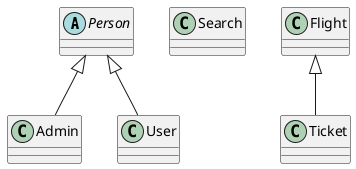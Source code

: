 @startuml
'https://plantuml.com/class-diagram

abstract Person

Person <|-- Admin
Person <|-- User
class Search
Flight <|-- Ticket
@enduml